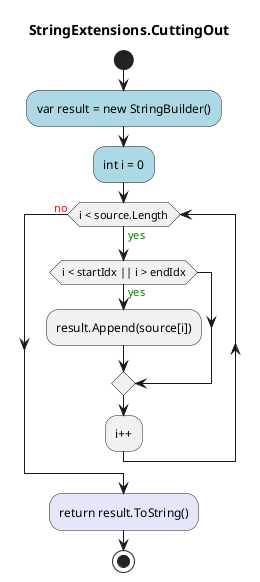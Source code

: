 @startuml StringExtensions.CuttingOut
title StringExtensions.CuttingOut
start
#LightBlue:var result = new StringBuilder();
#LightBlue:int i = 0;
while (i < source.Length) is (<color:green>yes)
    if (i < startIdx || i > endIdx) then (<color:green>yes)
        :result.Append(source[i]);
    endif
:i++;
endwhile (<color:red>no)
#Lavender:return result.ToString();
stop
@enduml
